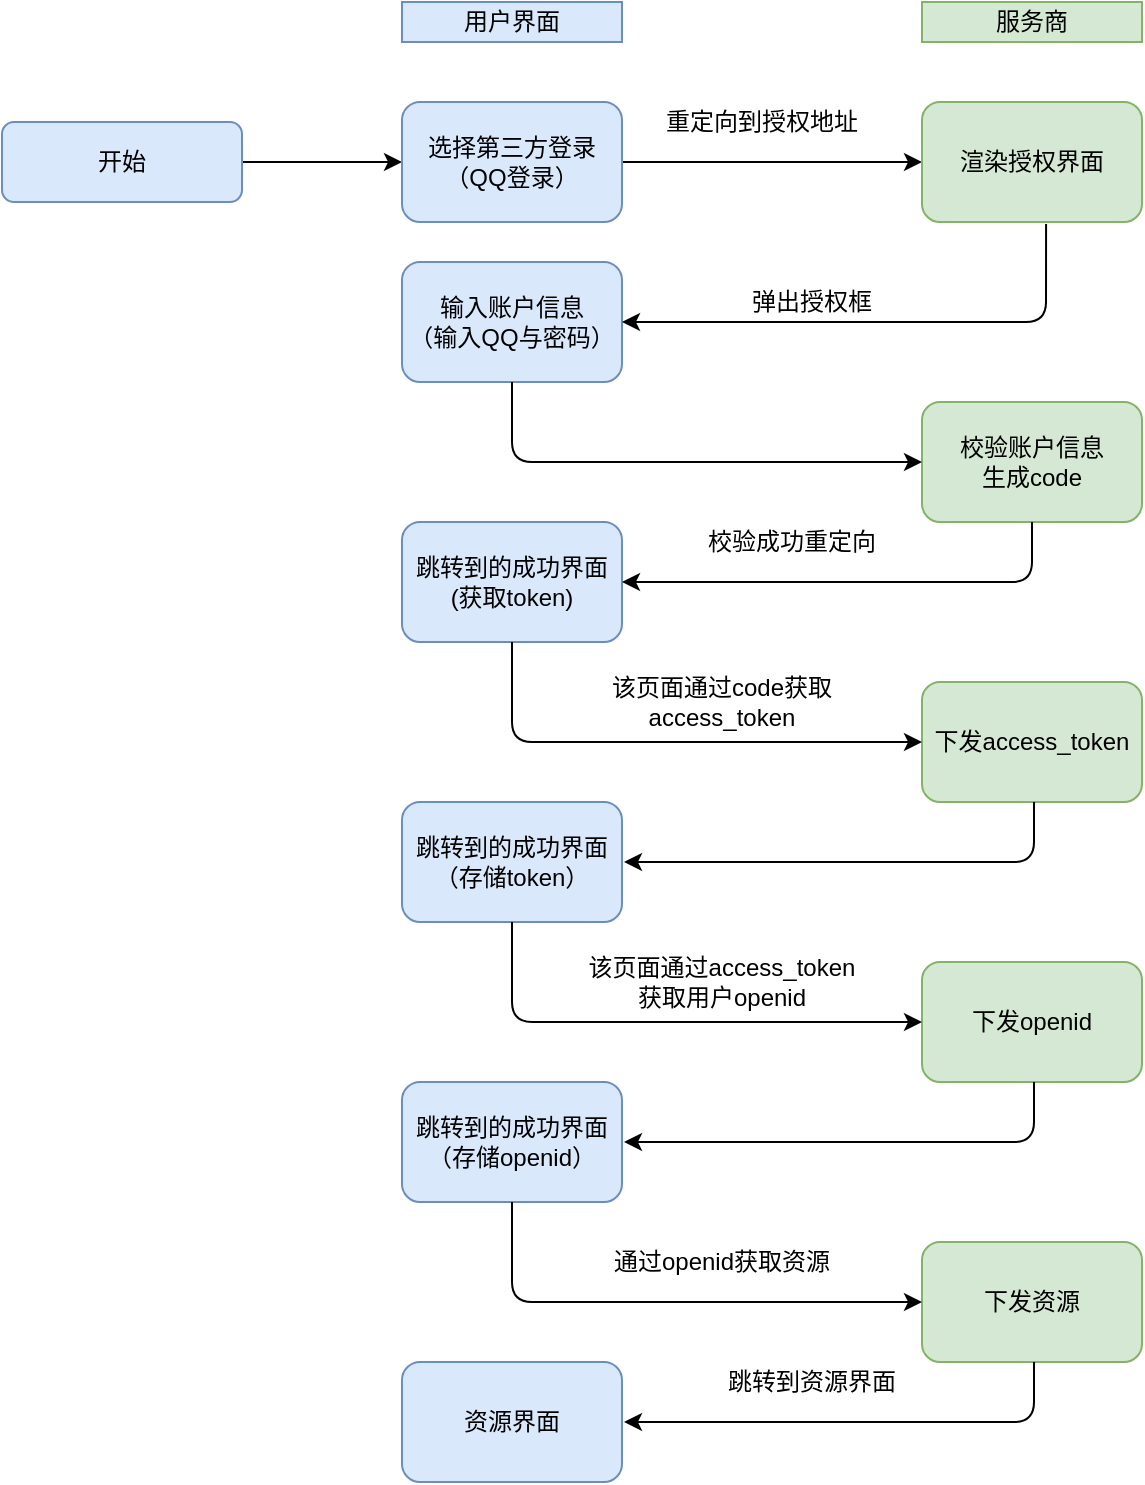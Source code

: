 <mxfile version="12.4.2" type="device" pages="1"><diagram id="O3ofVzFOxpOkmLPFyC9k" name="Page-1"><mxGraphModel dx="946" dy="585" grid="1" gridSize="10" guides="1" tooltips="1" connect="1" arrows="1" fold="1" page="1" pageScale="1" pageWidth="827" pageHeight="1169" math="0" shadow="0"><root><mxCell id="0"/><mxCell id="1" parent="0"/><mxCell id="y0mz0Z_nPOdKQIrbeQyr-38" style="edgeStyle=orthogonalEdgeStyle;rounded=0;orthogonalLoop=1;jettySize=auto;html=1;entryX=0;entryY=0.5;entryDx=0;entryDy=0;" edge="1" parent="1" source="y0mz0Z_nPOdKQIrbeQyr-1" target="y0mz0Z_nPOdKQIrbeQyr-2"><mxGeometry relative="1" as="geometry"/></mxCell><mxCell id="y0mz0Z_nPOdKQIrbeQyr-1" value="开始" style="rounded=1;whiteSpace=wrap;html=1;fillColor=#dae8fc;strokeColor=#6c8ebf;" vertex="1" parent="1"><mxGeometry y="120" width="120" height="40" as="geometry"/></mxCell><mxCell id="y0mz0Z_nPOdKQIrbeQyr-10" style="edgeStyle=orthogonalEdgeStyle;rounded=0;orthogonalLoop=1;jettySize=auto;html=1;entryX=0;entryY=0.5;entryDx=0;entryDy=0;" edge="1" parent="1" source="y0mz0Z_nPOdKQIrbeQyr-2" target="y0mz0Z_nPOdKQIrbeQyr-9"><mxGeometry relative="1" as="geometry"/></mxCell><mxCell id="y0mz0Z_nPOdKQIrbeQyr-2" value="选择第三方登录&lt;br&gt;（QQ登录）" style="rounded=1;whiteSpace=wrap;html=1;fillColor=#dae8fc;strokeColor=#6c8ebf;" vertex="1" parent="1"><mxGeometry x="200" y="110" width="110" height="60" as="geometry"/></mxCell><mxCell id="y0mz0Z_nPOdKQIrbeQyr-3" value="输入账户信息&lt;br&gt;（输入QQ与密码）" style="rounded=1;whiteSpace=wrap;html=1;fillColor=#dae8fc;strokeColor=#6c8ebf;" vertex="1" parent="1"><mxGeometry x="200" y="190" width="110" height="60" as="geometry"/></mxCell><mxCell id="y0mz0Z_nPOdKQIrbeQyr-5" value="弹出授权框" style="text;html=1;strokeColor=none;fillColor=none;align=center;verticalAlign=middle;whiteSpace=wrap;rounded=0;" vertex="1" parent="1"><mxGeometry x="340" y="200" width="130" height="20" as="geometry"/></mxCell><mxCell id="y0mz0Z_nPOdKQIrbeQyr-6" value="用户界面" style="text;html=1;strokeColor=#6c8ebf;fillColor=#dae8fc;align=center;verticalAlign=middle;whiteSpace=wrap;rounded=0;" vertex="1" parent="1"><mxGeometry x="200" y="60" width="110" height="20" as="geometry"/></mxCell><mxCell id="y0mz0Z_nPOdKQIrbeQyr-7" value="服务商" style="text;html=1;strokeColor=#82b366;fillColor=#d5e8d4;align=center;verticalAlign=middle;whiteSpace=wrap;rounded=0;" vertex="1" parent="1"><mxGeometry x="460" y="60" width="110" height="20" as="geometry"/></mxCell><mxCell id="y0mz0Z_nPOdKQIrbeQyr-9" value="渲染授权界面" style="rounded=1;whiteSpace=wrap;html=1;fillColor=#d5e8d4;strokeColor=#82b366;" vertex="1" parent="1"><mxGeometry x="460" y="110" width="110" height="60" as="geometry"/></mxCell><mxCell id="y0mz0Z_nPOdKQIrbeQyr-11" value="重定向到授权地址" style="text;html=1;strokeColor=none;fillColor=none;align=center;verticalAlign=middle;whiteSpace=wrap;rounded=0;" vertex="1" parent="1"><mxGeometry x="330" y="110" width="100" height="20" as="geometry"/></mxCell><mxCell id="y0mz0Z_nPOdKQIrbeQyr-13" value="" style="endArrow=classic;html=1;exitX=0.564;exitY=1.017;exitDx=0;exitDy=0;exitPerimeter=0;entryX=1;entryY=0.5;entryDx=0;entryDy=0;" edge="1" parent="1" source="y0mz0Z_nPOdKQIrbeQyr-9" target="y0mz0Z_nPOdKQIrbeQyr-3"><mxGeometry width="50" height="50" relative="1" as="geometry"><mxPoint x="460" y="390" as="sourcePoint"/><mxPoint x="510" y="340" as="targetPoint"/><Array as="points"><mxPoint x="522" y="220"/></Array></mxGeometry></mxCell><mxCell id="y0mz0Z_nPOdKQIrbeQyr-14" value="校验账户信息&lt;br&gt;生成code" style="rounded=1;whiteSpace=wrap;html=1;fillColor=#d5e8d4;strokeColor=#82b366;" vertex="1" parent="1"><mxGeometry x="460" y="260" width="110" height="60" as="geometry"/></mxCell><mxCell id="y0mz0Z_nPOdKQIrbeQyr-15" value="" style="endArrow=classic;html=1;exitX=0.5;exitY=1;exitDx=0;exitDy=0;entryX=0;entryY=0.5;entryDx=0;entryDy=0;" edge="1" parent="1" source="y0mz0Z_nPOdKQIrbeQyr-3" target="y0mz0Z_nPOdKQIrbeQyr-14"><mxGeometry width="50" height="50" relative="1" as="geometry"><mxPoint x="290" y="390" as="sourcePoint"/><mxPoint x="340" y="340" as="targetPoint"/><Array as="points"><mxPoint x="255" y="290"/></Array></mxGeometry></mxCell><mxCell id="y0mz0Z_nPOdKQIrbeQyr-16" value="跳转到的成功界面&lt;br&gt;(获取token)" style="rounded=1;whiteSpace=wrap;html=1;fillColor=#dae8fc;strokeColor=#6c8ebf;" vertex="1" parent="1"><mxGeometry x="200" y="320" width="110" height="60" as="geometry"/></mxCell><mxCell id="y0mz0Z_nPOdKQIrbeQyr-17" value="" style="endArrow=classic;html=1;entryX=1;entryY=0.5;entryDx=0;entryDy=0;exitX=0.5;exitY=1;exitDx=0;exitDy=0;" edge="1" parent="1" source="y0mz0Z_nPOdKQIrbeQyr-14" target="y0mz0Z_nPOdKQIrbeQyr-16"><mxGeometry width="50" height="50" relative="1" as="geometry"><mxPoint x="480" y="460" as="sourcePoint"/><mxPoint x="530" y="410" as="targetPoint"/><Array as="points"><mxPoint x="515" y="350"/></Array></mxGeometry></mxCell><mxCell id="y0mz0Z_nPOdKQIrbeQyr-19" value="校验成功重定向" style="text;html=1;strokeColor=none;fillColor=none;align=center;verticalAlign=middle;whiteSpace=wrap;rounded=0;" vertex="1" parent="1"><mxGeometry x="330" y="320" width="130" height="20" as="geometry"/></mxCell><mxCell id="y0mz0Z_nPOdKQIrbeQyr-20" value="下发access_token" style="rounded=1;whiteSpace=wrap;html=1;fillColor=#d5e8d4;strokeColor=#82b366;" vertex="1" parent="1"><mxGeometry x="460" y="400" width="110" height="60" as="geometry"/></mxCell><mxCell id="y0mz0Z_nPOdKQIrbeQyr-21" value="" style="endArrow=classic;html=1;exitX=0.5;exitY=1;exitDx=0;exitDy=0;entryX=0;entryY=0.5;entryDx=0;entryDy=0;" edge="1" parent="1" source="y0mz0Z_nPOdKQIrbeQyr-16" target="y0mz0Z_nPOdKQIrbeQyr-20"><mxGeometry width="50" height="50" relative="1" as="geometry"><mxPoint x="350" y="500" as="sourcePoint"/><mxPoint x="400" y="450" as="targetPoint"/><Array as="points"><mxPoint x="255" y="430"/></Array></mxGeometry></mxCell><mxCell id="y0mz0Z_nPOdKQIrbeQyr-22" value="该页面通过code获取access_token" style="text;html=1;strokeColor=none;fillColor=none;align=center;verticalAlign=middle;whiteSpace=wrap;rounded=0;" vertex="1" parent="1"><mxGeometry x="280" y="400" width="160" height="20" as="geometry"/></mxCell><mxCell id="y0mz0Z_nPOdKQIrbeQyr-24" value="跳转到的成功界面&lt;br&gt;（存储token）" style="rounded=1;whiteSpace=wrap;html=1;fillColor=#dae8fc;strokeColor=#6c8ebf;" vertex="1" parent="1"><mxGeometry x="200" y="460" width="110" height="60" as="geometry"/></mxCell><mxCell id="y0mz0Z_nPOdKQIrbeQyr-25" value="下发openid" style="rounded=1;whiteSpace=wrap;html=1;fillColor=#d5e8d4;strokeColor=#82b366;" vertex="1" parent="1"><mxGeometry x="460" y="540" width="110" height="60" as="geometry"/></mxCell><mxCell id="y0mz0Z_nPOdKQIrbeQyr-26" value="" style="endArrow=classic;html=1;exitX=0.5;exitY=1;exitDx=0;exitDy=0;entryX=0;entryY=0.5;entryDx=0;entryDy=0;" edge="1" parent="1" source="y0mz0Z_nPOdKQIrbeQyr-24" target="y0mz0Z_nPOdKQIrbeQyr-25"><mxGeometry width="50" height="50" relative="1" as="geometry"><mxPoint x="350" y="640" as="sourcePoint"/><mxPoint x="400" y="590" as="targetPoint"/><Array as="points"><mxPoint x="255" y="570"/></Array></mxGeometry></mxCell><mxCell id="y0mz0Z_nPOdKQIrbeQyr-27" value="该页面通过access_token&lt;br&gt;获取用户openid" style="text;html=1;strokeColor=none;fillColor=none;align=center;verticalAlign=middle;whiteSpace=wrap;rounded=0;" vertex="1" parent="1"><mxGeometry x="280" y="540" width="160" height="20" as="geometry"/></mxCell><mxCell id="y0mz0Z_nPOdKQIrbeQyr-28" value="" style="endArrow=classic;html=1;entryX=1;entryY=0.5;entryDx=0;entryDy=0;exitX=0.5;exitY=1;exitDx=0;exitDy=0;" edge="1" parent="1"><mxGeometry width="50" height="50" relative="1" as="geometry"><mxPoint x="516" y="460" as="sourcePoint"/><mxPoint x="311" y="490" as="targetPoint"/><Array as="points"><mxPoint x="516" y="490"/></Array></mxGeometry></mxCell><mxCell id="y0mz0Z_nPOdKQIrbeQyr-30" value="跳转到的成功界面&lt;br&gt;（存储openid）" style="rounded=1;whiteSpace=wrap;html=1;fillColor=#dae8fc;strokeColor=#6c8ebf;" vertex="1" parent="1"><mxGeometry x="200" y="600" width="110" height="60" as="geometry"/></mxCell><mxCell id="y0mz0Z_nPOdKQIrbeQyr-31" value="下发资源" style="rounded=1;whiteSpace=wrap;html=1;fillColor=#d5e8d4;strokeColor=#82b366;" vertex="1" parent="1"><mxGeometry x="460" y="680" width="110" height="60" as="geometry"/></mxCell><mxCell id="y0mz0Z_nPOdKQIrbeQyr-32" value="" style="endArrow=classic;html=1;exitX=0.5;exitY=1;exitDx=0;exitDy=0;entryX=0;entryY=0.5;entryDx=0;entryDy=0;" edge="1" parent="1" source="y0mz0Z_nPOdKQIrbeQyr-30" target="y0mz0Z_nPOdKQIrbeQyr-31"><mxGeometry width="50" height="50" relative="1" as="geometry"><mxPoint x="350" y="780" as="sourcePoint"/><mxPoint x="400" y="730" as="targetPoint"/><Array as="points"><mxPoint x="255" y="710"/></Array></mxGeometry></mxCell><mxCell id="y0mz0Z_nPOdKQIrbeQyr-33" value="通过openid获取资源" style="text;html=1;strokeColor=none;fillColor=none;align=center;verticalAlign=middle;whiteSpace=wrap;rounded=0;" vertex="1" parent="1"><mxGeometry x="280" y="680" width="160" height="20" as="geometry"/></mxCell><mxCell id="y0mz0Z_nPOdKQIrbeQyr-34" value="" style="endArrow=classic;html=1;entryX=1;entryY=0.5;entryDx=0;entryDy=0;exitX=0.5;exitY=1;exitDx=0;exitDy=0;" edge="1" parent="1"><mxGeometry width="50" height="50" relative="1" as="geometry"><mxPoint x="516" y="600" as="sourcePoint"/><mxPoint x="311" y="630" as="targetPoint"/><Array as="points"><mxPoint x="516" y="630"/></Array></mxGeometry></mxCell><mxCell id="y0mz0Z_nPOdKQIrbeQyr-35" value="资源界面" style="rounded=1;whiteSpace=wrap;html=1;fillColor=#dae8fc;strokeColor=#6c8ebf;" vertex="1" parent="1"><mxGeometry x="200" y="740" width="110" height="60" as="geometry"/></mxCell><mxCell id="y0mz0Z_nPOdKQIrbeQyr-36" value="" style="endArrow=classic;html=1;entryX=1;entryY=0.5;entryDx=0;entryDy=0;exitX=0.5;exitY=1;exitDx=0;exitDy=0;" edge="1" parent="1"><mxGeometry width="50" height="50" relative="1" as="geometry"><mxPoint x="516" y="740" as="sourcePoint"/><mxPoint x="311" y="770" as="targetPoint"/><Array as="points"><mxPoint x="516" y="770"/></Array></mxGeometry></mxCell><mxCell id="y0mz0Z_nPOdKQIrbeQyr-37" value="跳转到资源界面" style="text;html=1;strokeColor=none;fillColor=none;align=center;verticalAlign=middle;whiteSpace=wrap;rounded=0;" vertex="1" parent="1"><mxGeometry x="355" y="740" width="100" height="20" as="geometry"/></mxCell></root></mxGraphModel></diagram></mxfile>